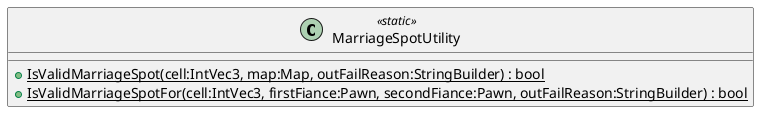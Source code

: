 @startuml
class MarriageSpotUtility <<static>> {
    + {static} IsValidMarriageSpot(cell:IntVec3, map:Map, outFailReason:StringBuilder) : bool
    + {static} IsValidMarriageSpotFor(cell:IntVec3, firstFiance:Pawn, secondFiance:Pawn, outFailReason:StringBuilder) : bool
}
@enduml
